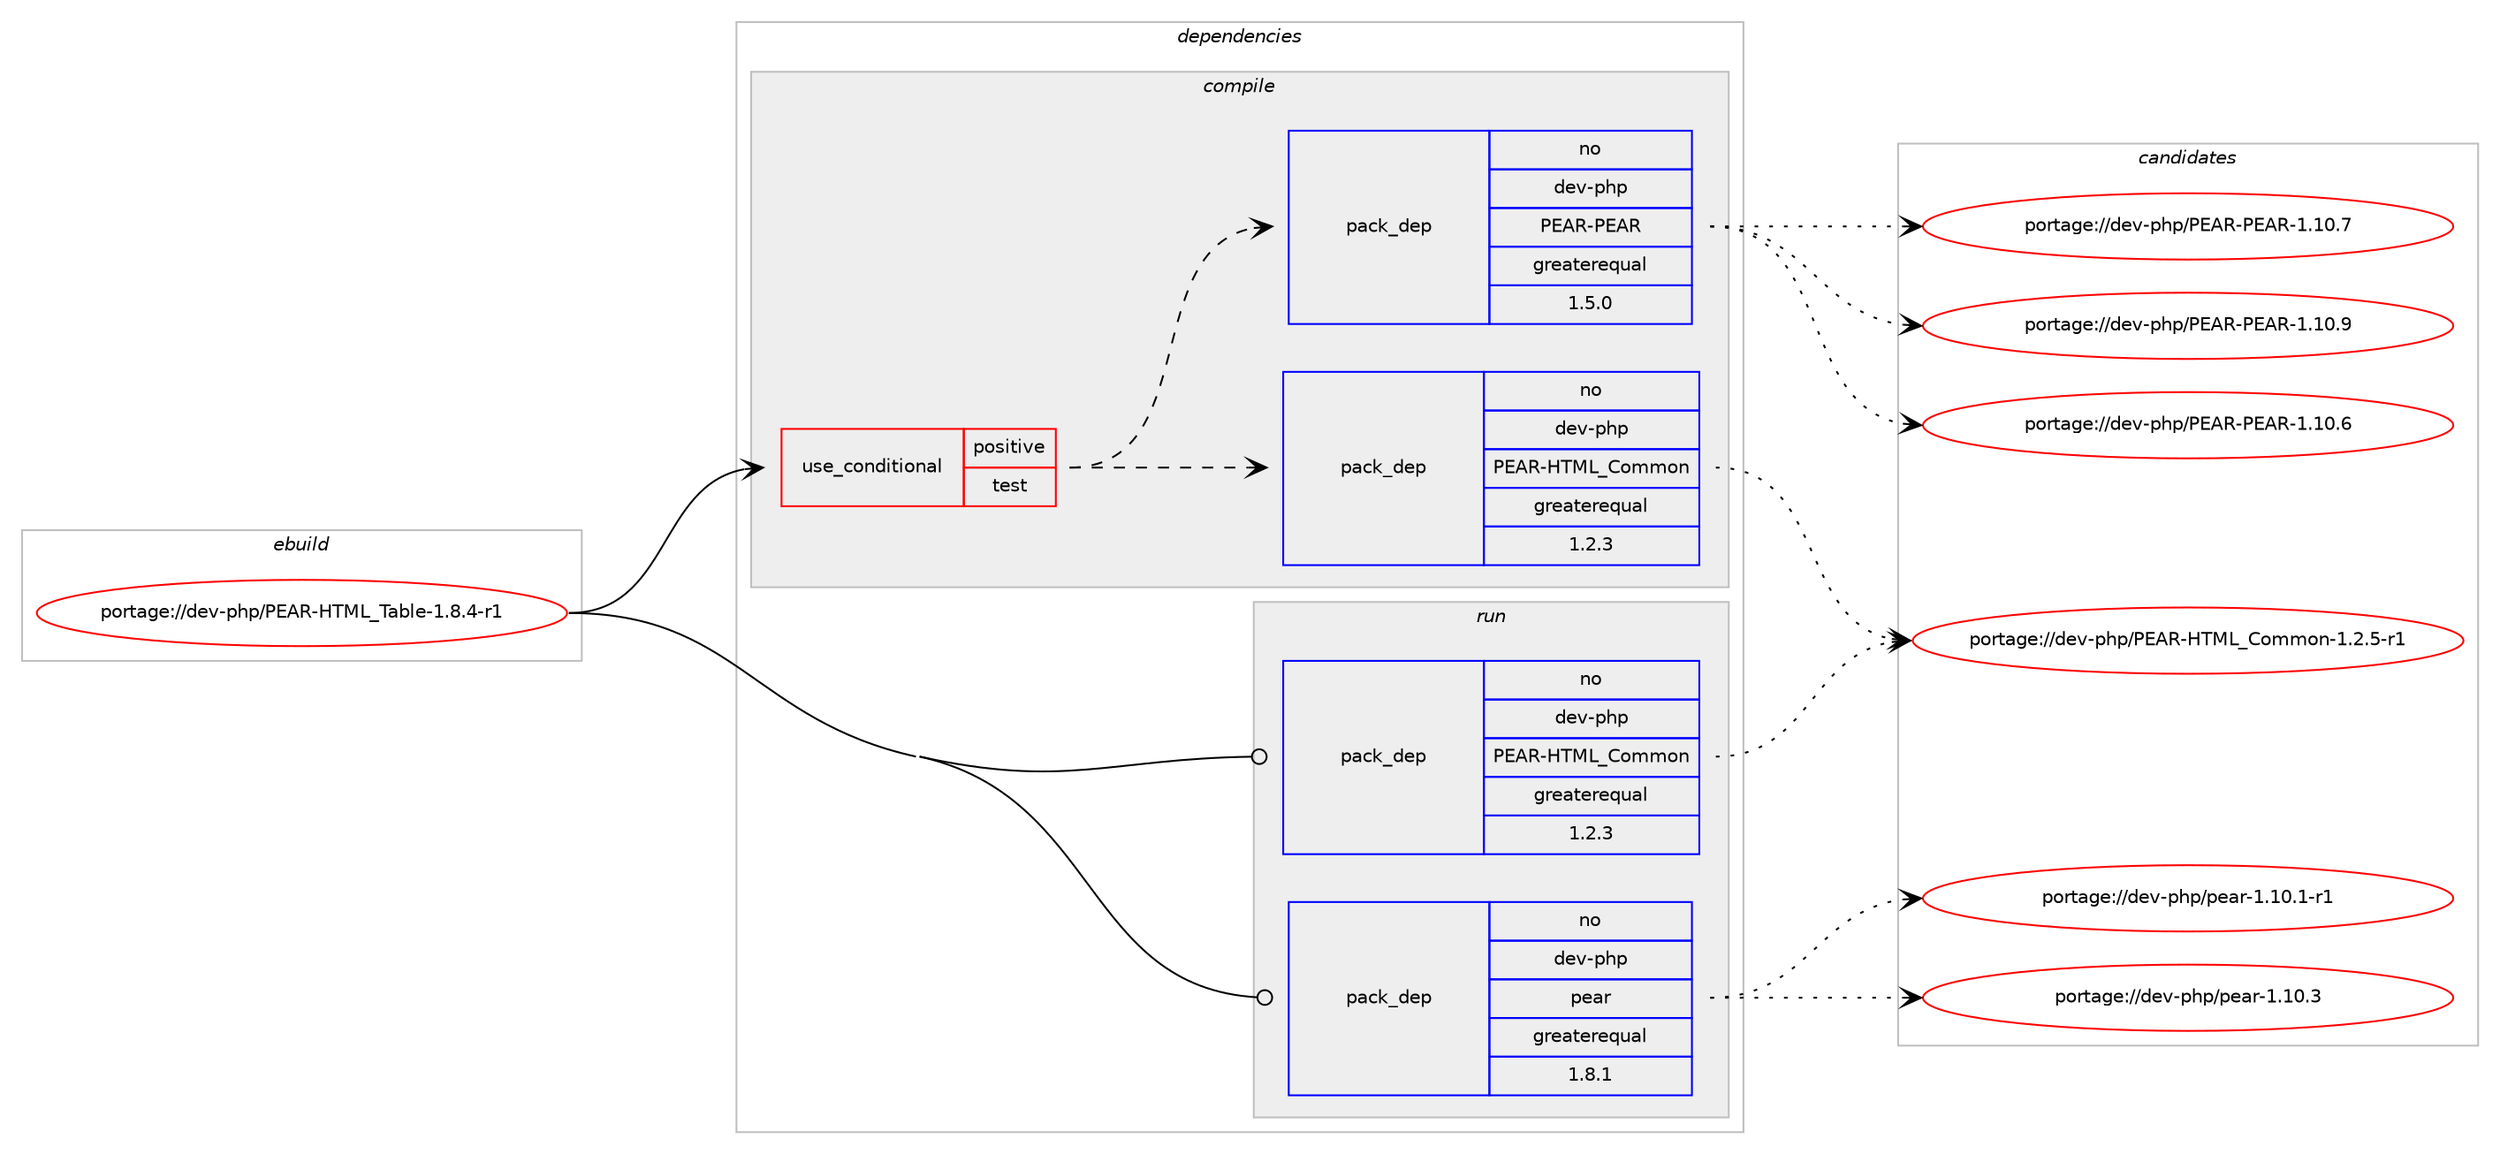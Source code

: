 digraph prolog {

# *************
# Graph options
# *************

newrank=true;
concentrate=true;
compound=true;
graph [rankdir=LR,fontname=Helvetica,fontsize=10,ranksep=1.5];#, ranksep=2.5, nodesep=0.2];
edge  [arrowhead=vee];
node  [fontname=Helvetica,fontsize=10];

# **********
# The ebuild
# **********

subgraph cluster_leftcol {
color=gray;
rank=same;
label=<<i>ebuild</i>>;
id [label="portage://dev-php/PEAR-HTML_Table-1.8.4-r1", color=red, width=4, href="../dev-php/PEAR-HTML_Table-1.8.4-r1.svg"];
}

# ****************
# The dependencies
# ****************

subgraph cluster_midcol {
color=gray;
label=<<i>dependencies</i>>;
subgraph cluster_compile {
fillcolor="#eeeeee";
style=filled;
label=<<i>compile</i>>;
subgraph cond23976 {
dependency124042 [label=<<TABLE BORDER="0" CELLBORDER="1" CELLSPACING="0" CELLPADDING="4"><TR><TD ROWSPAN="3" CELLPADDING="10">use_conditional</TD></TR><TR><TD>positive</TD></TR><TR><TD>test</TD></TR></TABLE>>, shape=none, color=red];
subgraph pack96867 {
dependency124043 [label=<<TABLE BORDER="0" CELLBORDER="1" CELLSPACING="0" CELLPADDING="4" WIDTH="220"><TR><TD ROWSPAN="6" CELLPADDING="30">pack_dep</TD></TR><TR><TD WIDTH="110">no</TD></TR><TR><TD>dev-php</TD></TR><TR><TD>PEAR-PEAR</TD></TR><TR><TD>greaterequal</TD></TR><TR><TD>1.5.0</TD></TR></TABLE>>, shape=none, color=blue];
}
dependency124042:e -> dependency124043:w [weight=20,style="dashed",arrowhead="vee"];
subgraph pack96868 {
dependency124044 [label=<<TABLE BORDER="0" CELLBORDER="1" CELLSPACING="0" CELLPADDING="4" WIDTH="220"><TR><TD ROWSPAN="6" CELLPADDING="30">pack_dep</TD></TR><TR><TD WIDTH="110">no</TD></TR><TR><TD>dev-php</TD></TR><TR><TD>PEAR-HTML_Common</TD></TR><TR><TD>greaterequal</TD></TR><TR><TD>1.2.3</TD></TR></TABLE>>, shape=none, color=blue];
}
dependency124042:e -> dependency124044:w [weight=20,style="dashed",arrowhead="vee"];
}
id:e -> dependency124042:w [weight=20,style="solid",arrowhead="vee"];
}
subgraph cluster_compileandrun {
fillcolor="#eeeeee";
style=filled;
label=<<i>compile and run</i>>;
}
subgraph cluster_run {
fillcolor="#eeeeee";
style=filled;
label=<<i>run</i>>;
subgraph pack96869 {
dependency124045 [label=<<TABLE BORDER="0" CELLBORDER="1" CELLSPACING="0" CELLPADDING="4" WIDTH="220"><TR><TD ROWSPAN="6" CELLPADDING="30">pack_dep</TD></TR><TR><TD WIDTH="110">no</TD></TR><TR><TD>dev-php</TD></TR><TR><TD>PEAR-HTML_Common</TD></TR><TR><TD>greaterequal</TD></TR><TR><TD>1.2.3</TD></TR></TABLE>>, shape=none, color=blue];
}
id:e -> dependency124045:w [weight=20,style="solid",arrowhead="odot"];
subgraph pack96870 {
dependency124046 [label=<<TABLE BORDER="0" CELLBORDER="1" CELLSPACING="0" CELLPADDING="4" WIDTH="220"><TR><TD ROWSPAN="6" CELLPADDING="30">pack_dep</TD></TR><TR><TD WIDTH="110">no</TD></TR><TR><TD>dev-php</TD></TR><TR><TD>pear</TD></TR><TR><TD>greaterequal</TD></TR><TR><TD>1.8.1</TD></TR></TABLE>>, shape=none, color=blue];
}
id:e -> dependency124046:w [weight=20,style="solid",arrowhead="odot"];
}
}

# **************
# The candidates
# **************

subgraph cluster_choices {
rank=same;
color=gray;
label=<<i>candidates</i>>;

subgraph choice96867 {
color=black;
nodesep=1;
choiceportage100101118451121041124780696582458069658245494649484654 [label="portage://dev-php/PEAR-PEAR-1.10.6", color=red, width=4,href="../dev-php/PEAR-PEAR-1.10.6.svg"];
choiceportage100101118451121041124780696582458069658245494649484655 [label="portage://dev-php/PEAR-PEAR-1.10.7", color=red, width=4,href="../dev-php/PEAR-PEAR-1.10.7.svg"];
choiceportage100101118451121041124780696582458069658245494649484657 [label="portage://dev-php/PEAR-PEAR-1.10.9", color=red, width=4,href="../dev-php/PEAR-PEAR-1.10.9.svg"];
dependency124043:e -> choiceportage100101118451121041124780696582458069658245494649484654:w [style=dotted,weight="100"];
dependency124043:e -> choiceportage100101118451121041124780696582458069658245494649484655:w [style=dotted,weight="100"];
dependency124043:e -> choiceportage100101118451121041124780696582458069658245494649484657:w [style=dotted,weight="100"];
}
subgraph choice96868 {
color=black;
nodesep=1;
choiceportage100101118451121041124780696582457284777695671111091091111104549465046534511449 [label="portage://dev-php/PEAR-HTML_Common-1.2.5-r1", color=red, width=4,href="../dev-php/PEAR-HTML_Common-1.2.5-r1.svg"];
dependency124044:e -> choiceportage100101118451121041124780696582457284777695671111091091111104549465046534511449:w [style=dotted,weight="100"];
}
subgraph choice96869 {
color=black;
nodesep=1;
choiceportage100101118451121041124780696582457284777695671111091091111104549465046534511449 [label="portage://dev-php/PEAR-HTML_Common-1.2.5-r1", color=red, width=4,href="../dev-php/PEAR-HTML_Common-1.2.5-r1.svg"];
dependency124045:e -> choiceportage100101118451121041124780696582457284777695671111091091111104549465046534511449:w [style=dotted,weight="100"];
}
subgraph choice96870 {
color=black;
nodesep=1;
choiceportage100101118451121041124711210197114454946494846494511449 [label="portage://dev-php/pear-1.10.1-r1", color=red, width=4,href="../dev-php/pear-1.10.1-r1.svg"];
choiceportage10010111845112104112471121019711445494649484651 [label="portage://dev-php/pear-1.10.3", color=red, width=4,href="../dev-php/pear-1.10.3.svg"];
dependency124046:e -> choiceportage100101118451121041124711210197114454946494846494511449:w [style=dotted,weight="100"];
dependency124046:e -> choiceportage10010111845112104112471121019711445494649484651:w [style=dotted,weight="100"];
}
}

}
